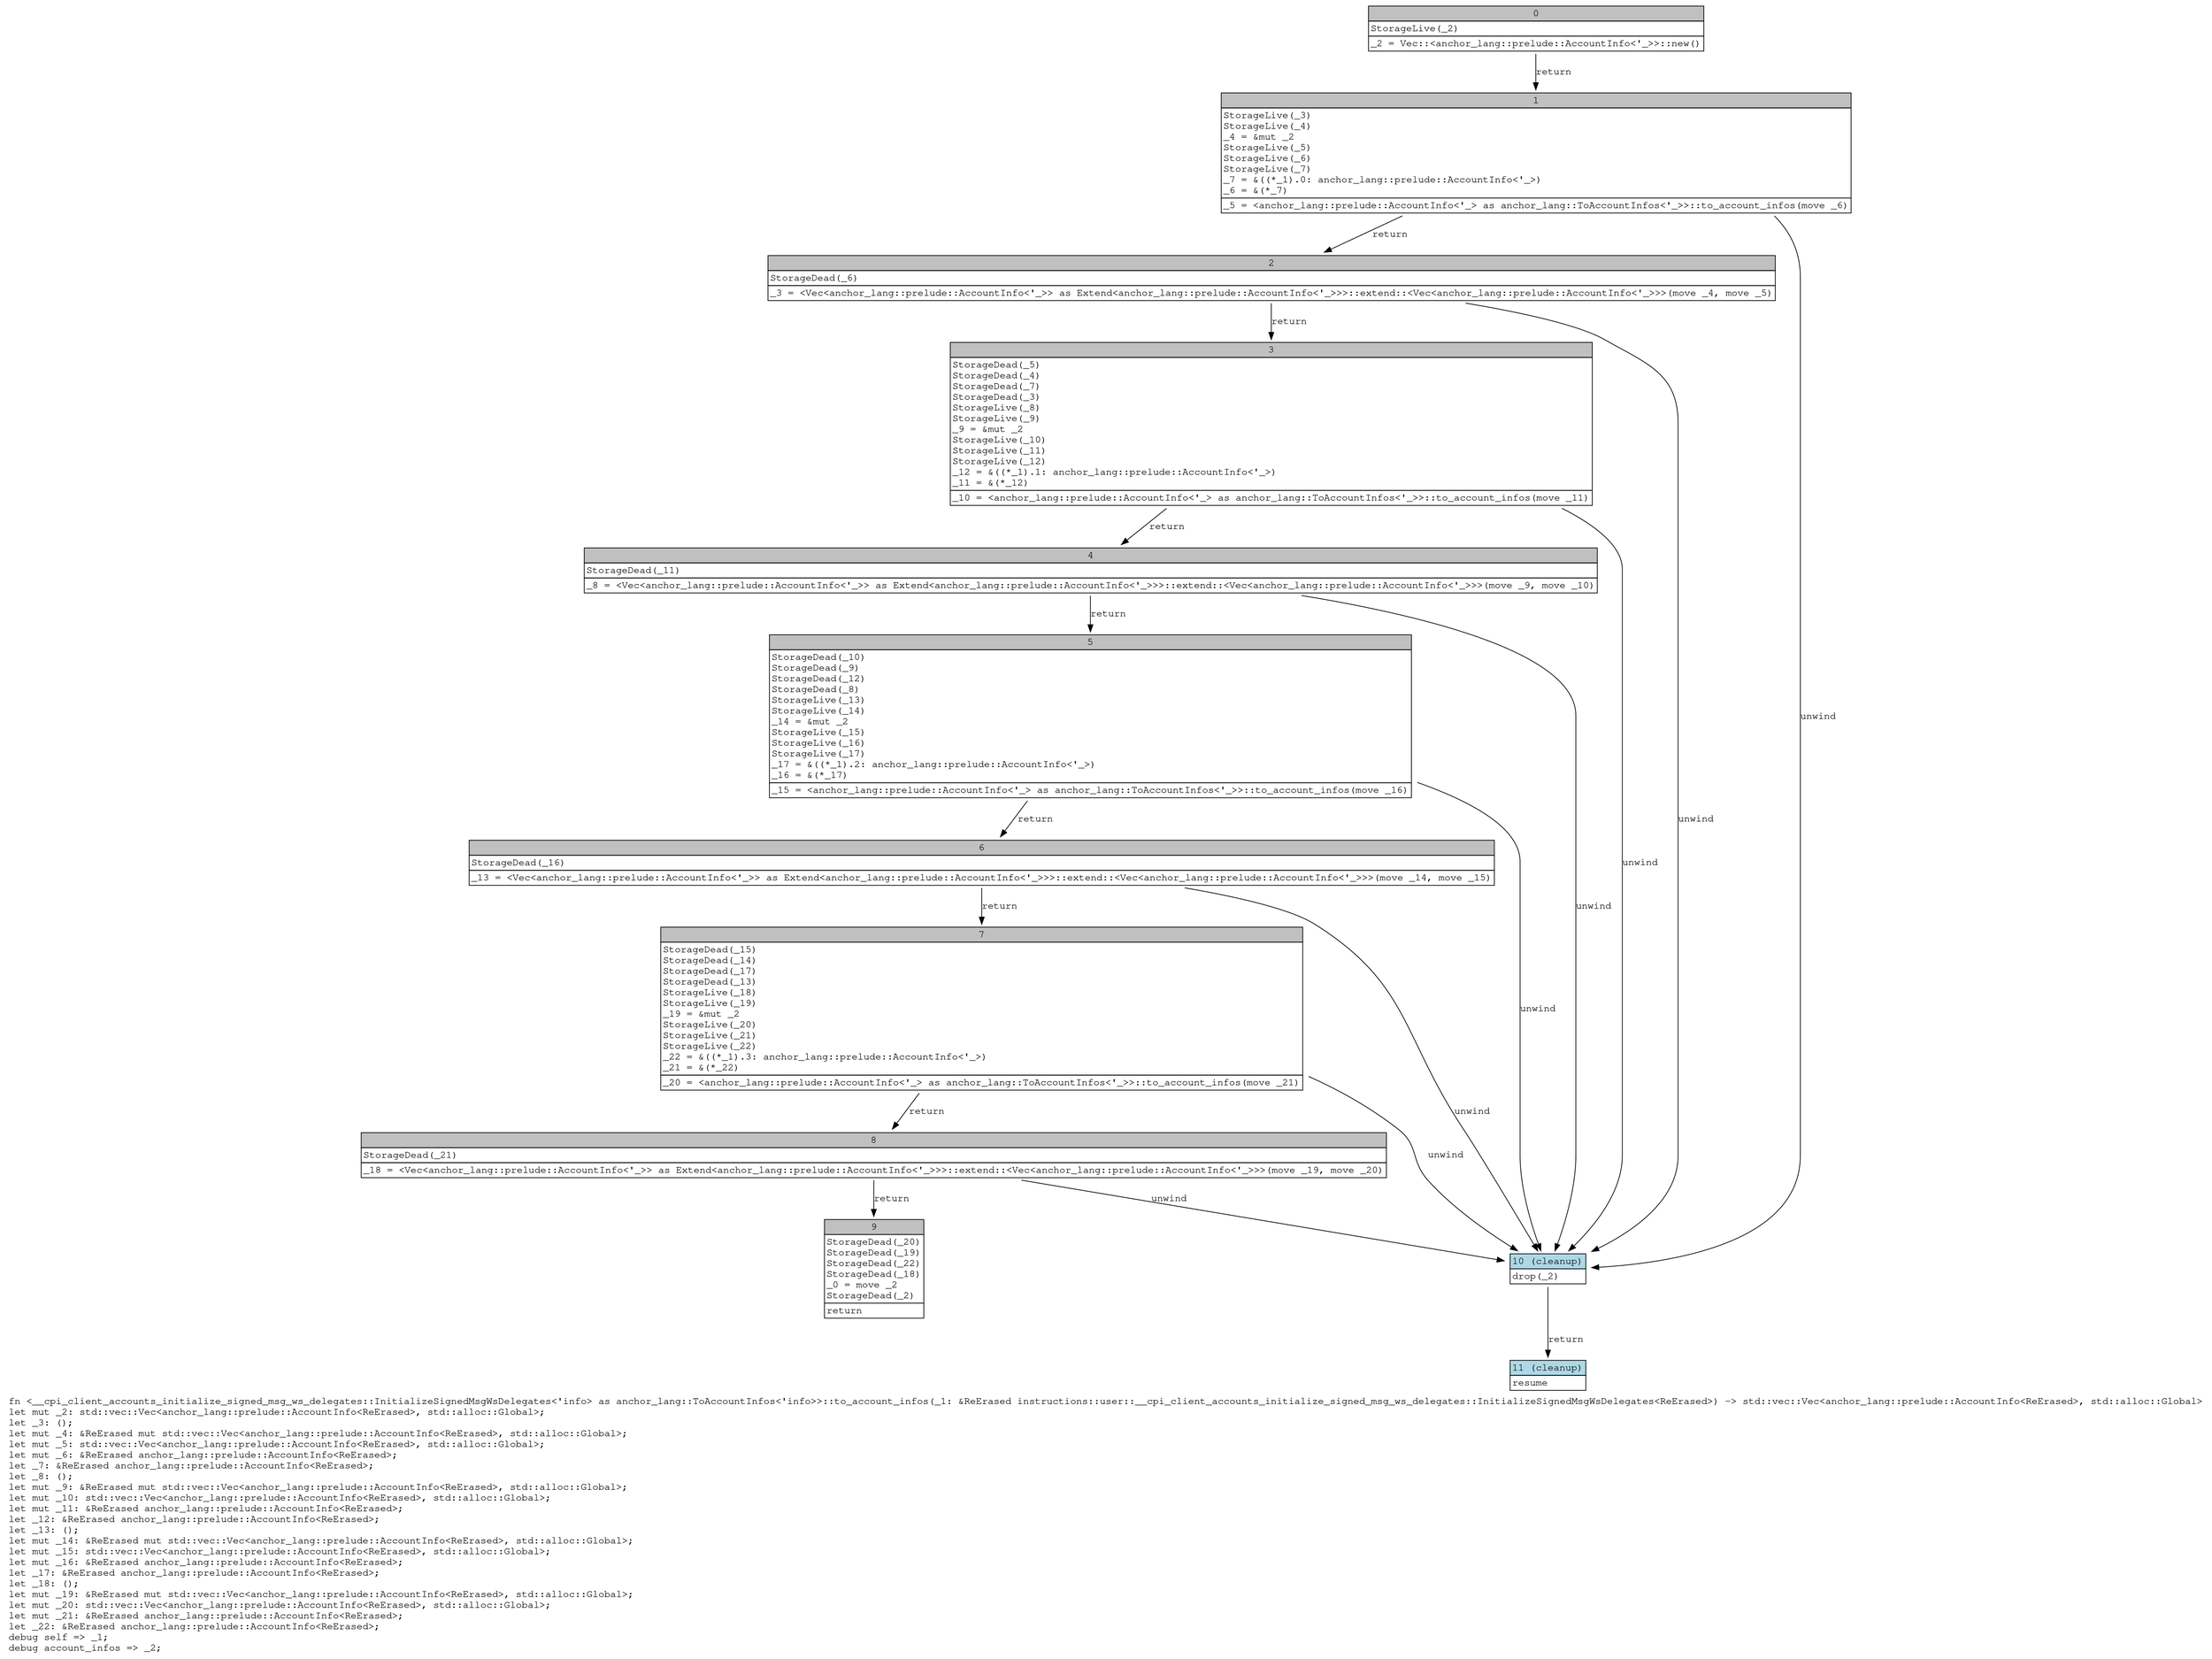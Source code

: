 digraph Mir_0_12180 {
    graph [fontname="Courier, monospace"];
    node [fontname="Courier, monospace"];
    edge [fontname="Courier, monospace"];
    label=<fn &lt;__cpi_client_accounts_initialize_signed_msg_ws_delegates::InitializeSignedMsgWsDelegates&lt;'info&gt; as anchor_lang::ToAccountInfos&lt;'info&gt;&gt;::to_account_infos(_1: &amp;ReErased instructions::user::__cpi_client_accounts_initialize_signed_msg_ws_delegates::InitializeSignedMsgWsDelegates&lt;ReErased&gt;) -&gt; std::vec::Vec&lt;anchor_lang::prelude::AccountInfo&lt;ReErased&gt;, std::alloc::Global&gt;<br align="left"/>let mut _2: std::vec::Vec&lt;anchor_lang::prelude::AccountInfo&lt;ReErased&gt;, std::alloc::Global&gt;;<br align="left"/>let _3: ();<br align="left"/>let mut _4: &amp;ReErased mut std::vec::Vec&lt;anchor_lang::prelude::AccountInfo&lt;ReErased&gt;, std::alloc::Global&gt;;<br align="left"/>let mut _5: std::vec::Vec&lt;anchor_lang::prelude::AccountInfo&lt;ReErased&gt;, std::alloc::Global&gt;;<br align="left"/>let mut _6: &amp;ReErased anchor_lang::prelude::AccountInfo&lt;ReErased&gt;;<br align="left"/>let _7: &amp;ReErased anchor_lang::prelude::AccountInfo&lt;ReErased&gt;;<br align="left"/>let _8: ();<br align="left"/>let mut _9: &amp;ReErased mut std::vec::Vec&lt;anchor_lang::prelude::AccountInfo&lt;ReErased&gt;, std::alloc::Global&gt;;<br align="left"/>let mut _10: std::vec::Vec&lt;anchor_lang::prelude::AccountInfo&lt;ReErased&gt;, std::alloc::Global&gt;;<br align="left"/>let mut _11: &amp;ReErased anchor_lang::prelude::AccountInfo&lt;ReErased&gt;;<br align="left"/>let _12: &amp;ReErased anchor_lang::prelude::AccountInfo&lt;ReErased&gt;;<br align="left"/>let _13: ();<br align="left"/>let mut _14: &amp;ReErased mut std::vec::Vec&lt;anchor_lang::prelude::AccountInfo&lt;ReErased&gt;, std::alloc::Global&gt;;<br align="left"/>let mut _15: std::vec::Vec&lt;anchor_lang::prelude::AccountInfo&lt;ReErased&gt;, std::alloc::Global&gt;;<br align="left"/>let mut _16: &amp;ReErased anchor_lang::prelude::AccountInfo&lt;ReErased&gt;;<br align="left"/>let _17: &amp;ReErased anchor_lang::prelude::AccountInfo&lt;ReErased&gt;;<br align="left"/>let _18: ();<br align="left"/>let mut _19: &amp;ReErased mut std::vec::Vec&lt;anchor_lang::prelude::AccountInfo&lt;ReErased&gt;, std::alloc::Global&gt;;<br align="left"/>let mut _20: std::vec::Vec&lt;anchor_lang::prelude::AccountInfo&lt;ReErased&gt;, std::alloc::Global&gt;;<br align="left"/>let mut _21: &amp;ReErased anchor_lang::prelude::AccountInfo&lt;ReErased&gt;;<br align="left"/>let _22: &amp;ReErased anchor_lang::prelude::AccountInfo&lt;ReErased&gt;;<br align="left"/>debug self =&gt; _1;<br align="left"/>debug account_infos =&gt; _2;<br align="left"/>>;
    bb0__0_12180 [shape="none", label=<<table border="0" cellborder="1" cellspacing="0"><tr><td bgcolor="gray" align="center" colspan="1">0</td></tr><tr><td align="left" balign="left">StorageLive(_2)<br/></td></tr><tr><td align="left">_2 = Vec::&lt;anchor_lang::prelude::AccountInfo&lt;'_&gt;&gt;::new()</td></tr></table>>];
    bb1__0_12180 [shape="none", label=<<table border="0" cellborder="1" cellspacing="0"><tr><td bgcolor="gray" align="center" colspan="1">1</td></tr><tr><td align="left" balign="left">StorageLive(_3)<br/>StorageLive(_4)<br/>_4 = &amp;mut _2<br/>StorageLive(_5)<br/>StorageLive(_6)<br/>StorageLive(_7)<br/>_7 = &amp;((*_1).0: anchor_lang::prelude::AccountInfo&lt;'_&gt;)<br/>_6 = &amp;(*_7)<br/></td></tr><tr><td align="left">_5 = &lt;anchor_lang::prelude::AccountInfo&lt;'_&gt; as anchor_lang::ToAccountInfos&lt;'_&gt;&gt;::to_account_infos(move _6)</td></tr></table>>];
    bb2__0_12180 [shape="none", label=<<table border="0" cellborder="1" cellspacing="0"><tr><td bgcolor="gray" align="center" colspan="1">2</td></tr><tr><td align="left" balign="left">StorageDead(_6)<br/></td></tr><tr><td align="left">_3 = &lt;Vec&lt;anchor_lang::prelude::AccountInfo&lt;'_&gt;&gt; as Extend&lt;anchor_lang::prelude::AccountInfo&lt;'_&gt;&gt;&gt;::extend::&lt;Vec&lt;anchor_lang::prelude::AccountInfo&lt;'_&gt;&gt;&gt;(move _4, move _5)</td></tr></table>>];
    bb3__0_12180 [shape="none", label=<<table border="0" cellborder="1" cellspacing="0"><tr><td bgcolor="gray" align="center" colspan="1">3</td></tr><tr><td align="left" balign="left">StorageDead(_5)<br/>StorageDead(_4)<br/>StorageDead(_7)<br/>StorageDead(_3)<br/>StorageLive(_8)<br/>StorageLive(_9)<br/>_9 = &amp;mut _2<br/>StorageLive(_10)<br/>StorageLive(_11)<br/>StorageLive(_12)<br/>_12 = &amp;((*_1).1: anchor_lang::prelude::AccountInfo&lt;'_&gt;)<br/>_11 = &amp;(*_12)<br/></td></tr><tr><td align="left">_10 = &lt;anchor_lang::prelude::AccountInfo&lt;'_&gt; as anchor_lang::ToAccountInfos&lt;'_&gt;&gt;::to_account_infos(move _11)</td></tr></table>>];
    bb4__0_12180 [shape="none", label=<<table border="0" cellborder="1" cellspacing="0"><tr><td bgcolor="gray" align="center" colspan="1">4</td></tr><tr><td align="left" balign="left">StorageDead(_11)<br/></td></tr><tr><td align="left">_8 = &lt;Vec&lt;anchor_lang::prelude::AccountInfo&lt;'_&gt;&gt; as Extend&lt;anchor_lang::prelude::AccountInfo&lt;'_&gt;&gt;&gt;::extend::&lt;Vec&lt;anchor_lang::prelude::AccountInfo&lt;'_&gt;&gt;&gt;(move _9, move _10)</td></tr></table>>];
    bb5__0_12180 [shape="none", label=<<table border="0" cellborder="1" cellspacing="0"><tr><td bgcolor="gray" align="center" colspan="1">5</td></tr><tr><td align="left" balign="left">StorageDead(_10)<br/>StorageDead(_9)<br/>StorageDead(_12)<br/>StorageDead(_8)<br/>StorageLive(_13)<br/>StorageLive(_14)<br/>_14 = &amp;mut _2<br/>StorageLive(_15)<br/>StorageLive(_16)<br/>StorageLive(_17)<br/>_17 = &amp;((*_1).2: anchor_lang::prelude::AccountInfo&lt;'_&gt;)<br/>_16 = &amp;(*_17)<br/></td></tr><tr><td align="left">_15 = &lt;anchor_lang::prelude::AccountInfo&lt;'_&gt; as anchor_lang::ToAccountInfos&lt;'_&gt;&gt;::to_account_infos(move _16)</td></tr></table>>];
    bb6__0_12180 [shape="none", label=<<table border="0" cellborder="1" cellspacing="0"><tr><td bgcolor="gray" align="center" colspan="1">6</td></tr><tr><td align="left" balign="left">StorageDead(_16)<br/></td></tr><tr><td align="left">_13 = &lt;Vec&lt;anchor_lang::prelude::AccountInfo&lt;'_&gt;&gt; as Extend&lt;anchor_lang::prelude::AccountInfo&lt;'_&gt;&gt;&gt;::extend::&lt;Vec&lt;anchor_lang::prelude::AccountInfo&lt;'_&gt;&gt;&gt;(move _14, move _15)</td></tr></table>>];
    bb7__0_12180 [shape="none", label=<<table border="0" cellborder="1" cellspacing="0"><tr><td bgcolor="gray" align="center" colspan="1">7</td></tr><tr><td align="left" balign="left">StorageDead(_15)<br/>StorageDead(_14)<br/>StorageDead(_17)<br/>StorageDead(_13)<br/>StorageLive(_18)<br/>StorageLive(_19)<br/>_19 = &amp;mut _2<br/>StorageLive(_20)<br/>StorageLive(_21)<br/>StorageLive(_22)<br/>_22 = &amp;((*_1).3: anchor_lang::prelude::AccountInfo&lt;'_&gt;)<br/>_21 = &amp;(*_22)<br/></td></tr><tr><td align="left">_20 = &lt;anchor_lang::prelude::AccountInfo&lt;'_&gt; as anchor_lang::ToAccountInfos&lt;'_&gt;&gt;::to_account_infos(move _21)</td></tr></table>>];
    bb8__0_12180 [shape="none", label=<<table border="0" cellborder="1" cellspacing="0"><tr><td bgcolor="gray" align="center" colspan="1">8</td></tr><tr><td align="left" balign="left">StorageDead(_21)<br/></td></tr><tr><td align="left">_18 = &lt;Vec&lt;anchor_lang::prelude::AccountInfo&lt;'_&gt;&gt; as Extend&lt;anchor_lang::prelude::AccountInfo&lt;'_&gt;&gt;&gt;::extend::&lt;Vec&lt;anchor_lang::prelude::AccountInfo&lt;'_&gt;&gt;&gt;(move _19, move _20)</td></tr></table>>];
    bb9__0_12180 [shape="none", label=<<table border="0" cellborder="1" cellspacing="0"><tr><td bgcolor="gray" align="center" colspan="1">9</td></tr><tr><td align="left" balign="left">StorageDead(_20)<br/>StorageDead(_19)<br/>StorageDead(_22)<br/>StorageDead(_18)<br/>_0 = move _2<br/>StorageDead(_2)<br/></td></tr><tr><td align="left">return</td></tr></table>>];
    bb10__0_12180 [shape="none", label=<<table border="0" cellborder="1" cellspacing="0"><tr><td bgcolor="lightblue" align="center" colspan="1">10 (cleanup)</td></tr><tr><td align="left">drop(_2)</td></tr></table>>];
    bb11__0_12180 [shape="none", label=<<table border="0" cellborder="1" cellspacing="0"><tr><td bgcolor="lightblue" align="center" colspan="1">11 (cleanup)</td></tr><tr><td align="left">resume</td></tr></table>>];
    bb0__0_12180 -> bb1__0_12180 [label="return"];
    bb1__0_12180 -> bb2__0_12180 [label="return"];
    bb1__0_12180 -> bb10__0_12180 [label="unwind"];
    bb2__0_12180 -> bb3__0_12180 [label="return"];
    bb2__0_12180 -> bb10__0_12180 [label="unwind"];
    bb3__0_12180 -> bb4__0_12180 [label="return"];
    bb3__0_12180 -> bb10__0_12180 [label="unwind"];
    bb4__0_12180 -> bb5__0_12180 [label="return"];
    bb4__0_12180 -> bb10__0_12180 [label="unwind"];
    bb5__0_12180 -> bb6__0_12180 [label="return"];
    bb5__0_12180 -> bb10__0_12180 [label="unwind"];
    bb6__0_12180 -> bb7__0_12180 [label="return"];
    bb6__0_12180 -> bb10__0_12180 [label="unwind"];
    bb7__0_12180 -> bb8__0_12180 [label="return"];
    bb7__0_12180 -> bb10__0_12180 [label="unwind"];
    bb8__0_12180 -> bb9__0_12180 [label="return"];
    bb8__0_12180 -> bb10__0_12180 [label="unwind"];
    bb10__0_12180 -> bb11__0_12180 [label="return"];
}
